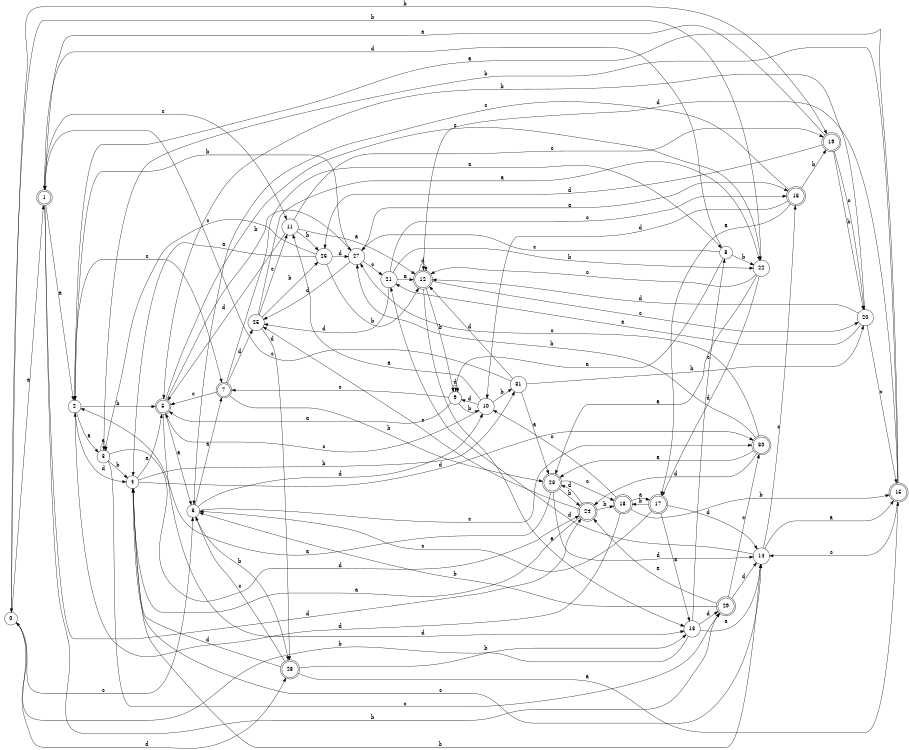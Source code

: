 digraph n26_5 {
__start0 [label="" shape="none"];

rankdir=LR;
size="8,5";

s0 [style="filled", color="black", fillcolor="white" shape="circle", label="0"];
s1 [style="rounded,filled", color="black", fillcolor="white" shape="doublecircle", label="1"];
s2 [style="filled", color="black", fillcolor="white" shape="circle", label="2"];
s3 [style="filled", color="black", fillcolor="white" shape="circle", label="3"];
s4 [style="filled", color="black", fillcolor="white" shape="circle", label="4"];
s5 [style="rounded,filled", color="black", fillcolor="white" shape="doublecircle", label="5"];
s6 [style="filled", color="black", fillcolor="white" shape="circle", label="6"];
s7 [style="rounded,filled", color="black", fillcolor="white" shape="doublecircle", label="7"];
s8 [style="filled", color="black", fillcolor="white" shape="circle", label="8"];
s9 [style="filled", color="black", fillcolor="white" shape="circle", label="9"];
s10 [style="filled", color="black", fillcolor="white" shape="circle", label="10"];
s11 [style="filled", color="black", fillcolor="white" shape="circle", label="11"];
s12 [style="rounded,filled", color="black", fillcolor="white" shape="doublecircle", label="12"];
s13 [style="filled", color="black", fillcolor="white" shape="circle", label="13"];
s14 [style="filled", color="black", fillcolor="white" shape="circle", label="14"];
s15 [style="rounded,filled", color="black", fillcolor="white" shape="doublecircle", label="15"];
s16 [style="rounded,filled", color="black", fillcolor="white" shape="doublecircle", label="16"];
s17 [style="rounded,filled", color="black", fillcolor="white" shape="doublecircle", label="17"];
s18 [style="rounded,filled", color="black", fillcolor="white" shape="doublecircle", label="18"];
s19 [style="rounded,filled", color="black", fillcolor="white" shape="doublecircle", label="19"];
s20 [style="filled", color="black", fillcolor="white" shape="circle", label="20"];
s21 [style="filled", color="black", fillcolor="white" shape="circle", label="21"];
s22 [style="filled", color="black", fillcolor="white" shape="circle", label="22"];
s23 [style="rounded,filled", color="black", fillcolor="white" shape="doublecircle", label="23"];
s24 [style="rounded,filled", color="black", fillcolor="white" shape="doublecircle", label="24"];
s25 [style="filled", color="black", fillcolor="white" shape="circle", label="25"];
s26 [style="filled", color="black", fillcolor="white" shape="circle", label="26"];
s27 [style="filled", color="black", fillcolor="white" shape="circle", label="27"];
s28 [style="rounded,filled", color="black", fillcolor="white" shape="doublecircle", label="28"];
s29 [style="rounded,filled", color="black", fillcolor="white" shape="doublecircle", label="29"];
s30 [style="rounded,filled", color="black", fillcolor="white" shape="doublecircle", label="30"];
s31 [style="filled", color="black", fillcolor="white" shape="circle", label="31"];
s0 -> s1 [label="a"];
s0 -> s19 [label="b"];
s0 -> s6 [label="c"];
s0 -> s28 [label="d"];
s1 -> s2 [label="a"];
s1 -> s29 [label="b"];
s1 -> s11 [label="c"];
s1 -> s24 [label="d"];
s2 -> s3 [label="a"];
s2 -> s5 [label="b"];
s2 -> s7 [label="c"];
s2 -> s4 [label="d"];
s3 -> s3 [label="a"];
s3 -> s4 [label="b"];
s3 -> s29 [label="c"];
s3 -> s24 [label="d"];
s4 -> s5 [label="a"];
s4 -> s31 [label="b"];
s4 -> s14 [label="c"];
s4 -> s30 [label="d"];
s5 -> s6 [label="a"];
s5 -> s27 [label="b"];
s5 -> s22 [label="c"];
s5 -> s13 [label="d"];
s6 -> s7 [label="a"];
s6 -> s28 [label="b"];
s6 -> s30 [label="c"];
s6 -> s10 [label="d"];
s7 -> s8 [label="a"];
s7 -> s23 [label="b"];
s7 -> s5 [label="c"];
s7 -> s25 [label="d"];
s8 -> s9 [label="a"];
s8 -> s22 [label="b"];
s8 -> s27 [label="c"];
s8 -> s1 [label="d"];
s9 -> s5 [label="a"];
s9 -> s10 [label="b"];
s9 -> s7 [label="c"];
s9 -> s9 [label="d"];
s10 -> s11 [label="a"];
s10 -> s31 [label="b"];
s10 -> s5 [label="c"];
s10 -> s9 [label="d"];
s11 -> s12 [label="a"];
s11 -> s26 [label="b"];
s11 -> s19 [label="c"];
s11 -> s5 [label="d"];
s12 -> s13 [label="a"];
s12 -> s9 [label="b"];
s12 -> s20 [label="c"];
s12 -> s12 [label="d"];
s13 -> s14 [label="a"];
s13 -> s0 [label="b"];
s13 -> s8 [label="c"];
s13 -> s29 [label="d"];
s14 -> s15 [label="a"];
s14 -> s4 [label="b"];
s14 -> s16 [label="c"];
s14 -> s21 [label="d"];
s15 -> s2 [label="a"];
s15 -> s3 [label="b"];
s15 -> s14 [label="c"];
s15 -> s12 [label="d"];
s16 -> s17 [label="a"];
s16 -> s19 [label="b"];
s16 -> s6 [label="c"];
s16 -> s10 [label="d"];
s17 -> s13 [label="a"];
s17 -> s18 [label="b"];
s17 -> s6 [label="c"];
s17 -> s14 [label="d"];
s18 -> s17 [label="a"];
s18 -> s15 [label="b"];
s18 -> s10 [label="c"];
s18 -> s2 [label="d"];
s19 -> s1 [label="a"];
s19 -> s20 [label="b"];
s19 -> s20 [label="c"];
s19 -> s26 [label="d"];
s20 -> s21 [label="a"];
s20 -> s5 [label="b"];
s20 -> s15 [label="c"];
s20 -> s12 [label="d"];
s21 -> s12 [label="a"];
s21 -> s22 [label="b"];
s21 -> s16 [label="c"];
s21 -> s25 [label="d"];
s22 -> s23 [label="a"];
s22 -> s0 [label="b"];
s22 -> s12 [label="c"];
s22 -> s17 [label="d"];
s23 -> s2 [label="a"];
s23 -> s24 [label="b"];
s23 -> s18 [label="c"];
s23 -> s14 [label="d"];
s24 -> s4 [label="a"];
s24 -> s18 [label="b"];
s24 -> s25 [label="c"];
s24 -> s23 [label="d"];
s25 -> s22 [label="a"];
s25 -> s26 [label="b"];
s25 -> s11 [label="c"];
s25 -> s28 [label="d"];
s26 -> s4 [label="a"];
s26 -> s12 [label="b"];
s26 -> s3 [label="c"];
s26 -> s27 [label="d"];
s27 -> s16 [label="a"];
s27 -> s2 [label="b"];
s27 -> s21 [label="c"];
s27 -> s25 [label="d"];
s28 -> s15 [label="a"];
s28 -> s13 [label="b"];
s28 -> s6 [label="c"];
s28 -> s4 [label="d"];
s29 -> s24 [label="a"];
s29 -> s6 [label="b"];
s29 -> s30 [label="c"];
s29 -> s14 [label="d"];
s30 -> s23 [label="a"];
s30 -> s27 [label="b"];
s30 -> s27 [label="c"];
s30 -> s24 [label="d"];
s31 -> s23 [label="a"];
s31 -> s20 [label="b"];
s31 -> s1 [label="c"];
s31 -> s12 [label="d"];

}